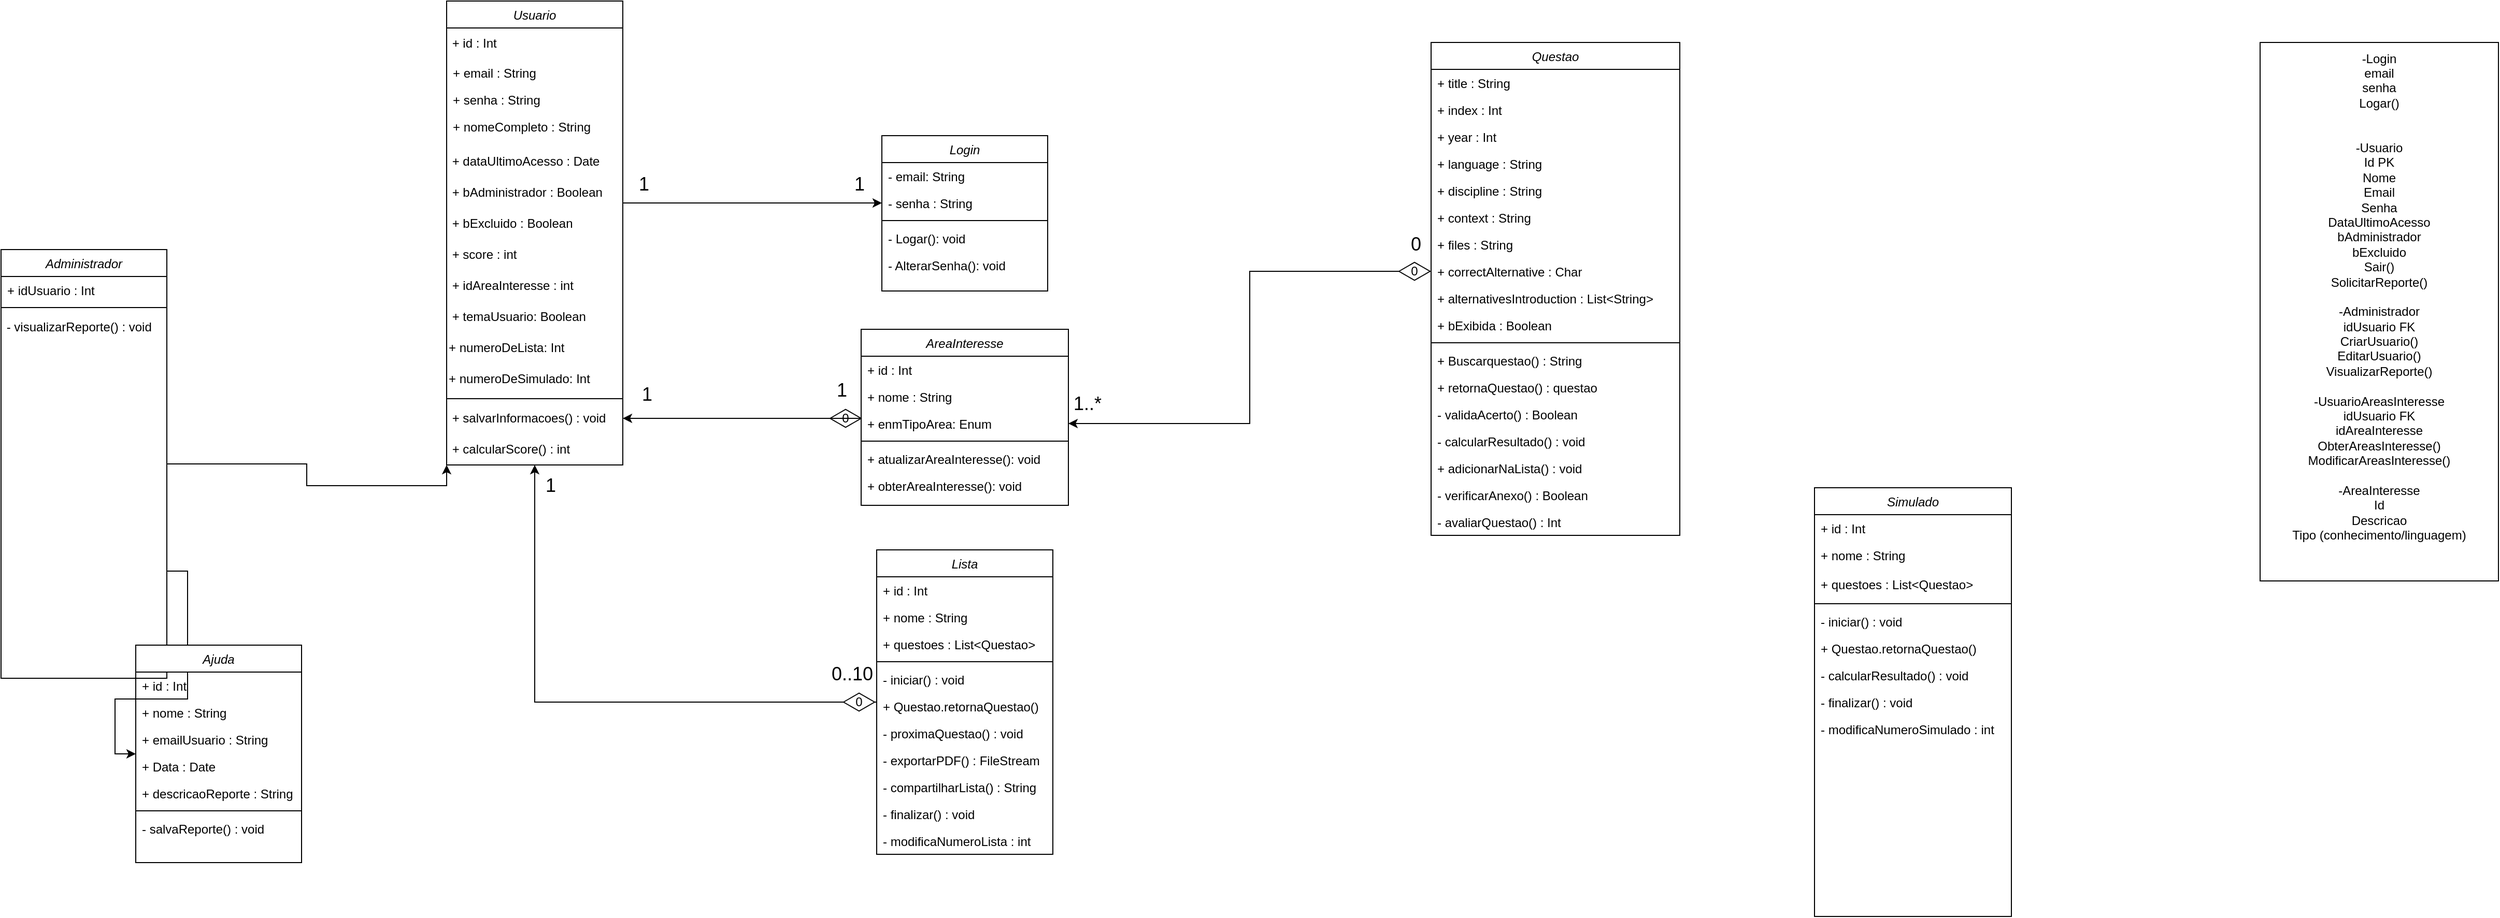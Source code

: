 <mxfile version="26.2.14">
  <diagram id="C5RBs43oDa-KdzZeNtuy" name="Page-1">
    <mxGraphModel dx="2537" dy="387" grid="1" gridSize="10" guides="1" tooltips="1" connect="1" arrows="1" fold="1" page="1" pageScale="1" pageWidth="827" pageHeight="1169" math="0" shadow="0">
      <root>
        <mxCell id="WIyWlLk6GJQsqaUBKTNV-0" />
        <mxCell id="WIyWlLk6GJQsqaUBKTNV-1" parent="WIyWlLk6GJQsqaUBKTNV-0" />
        <mxCell id="c03Vbg7cdXfMLgZm8cjn-12" style="edgeStyle=orthogonalEdgeStyle;rounded=0;orthogonalLoop=1;jettySize=auto;html=1;entryX=0;entryY=0.5;entryDx=0;entryDy=0;" edge="1" parent="WIyWlLk6GJQsqaUBKTNV-1" source="zkfFHV4jXpPFQw0GAbJ--0" target="qV7Jv20aMx51wb-Dibgy-13">
          <mxGeometry relative="1" as="geometry">
            <mxPoint x="-810" y="205" as="targetPoint" />
            <Array as="points">
              <mxPoint x="-950" y="205" />
              <mxPoint x="-950" y="205" />
            </Array>
          </mxGeometry>
        </mxCell>
        <mxCell id="c03Vbg7cdXfMLgZm8cjn-13" value="&lt;font style=&quot;font-size: 18px;&quot;&gt;1&lt;/font&gt;" style="edgeLabel;html=1;align=center;verticalAlign=middle;resizable=0;points=[];" vertex="1" connectable="0" parent="c03Vbg7cdXfMLgZm8cjn-12">
          <mxGeometry x="0.764" y="-3" relative="1" as="geometry">
            <mxPoint x="7" y="-21" as="offset" />
          </mxGeometry>
        </mxCell>
        <mxCell id="zkfFHV4jXpPFQw0GAbJ--0" value="Usuario" style="swimlane;fontStyle=2;align=center;verticalAlign=top;childLayout=stackLayout;horizontal=1;startSize=26;horizontalStack=0;resizeParent=1;resizeLast=0;collapsible=1;marginBottom=0;rounded=0;shadow=0;strokeWidth=1;" parent="WIyWlLk6GJQsqaUBKTNV-1" vertex="1">
          <mxGeometry x="-1180" y="10" width="170" height="448" as="geometry">
            <mxRectangle x="230" y="140" width="160" height="26" as="alternateBounds" />
          </mxGeometry>
        </mxCell>
        <mxCell id="qV7Jv20aMx51wb-Dibgy-1" value="&amp;nbsp;+ id : Int" style="text;html=1;align=left;verticalAlign=middle;whiteSpace=wrap;rounded=0;" parent="zkfFHV4jXpPFQw0GAbJ--0" vertex="1">
          <mxGeometry y="26" width="170" height="30" as="geometry" />
        </mxCell>
        <mxCell id="zkfFHV4jXpPFQw0GAbJ--1" value="+ email : String" style="text;align=left;verticalAlign=top;spacingLeft=4;spacingRight=4;overflow=hidden;rotatable=0;points=[[0,0.5],[1,0.5]];portConstraint=eastwest;" parent="zkfFHV4jXpPFQw0GAbJ--0" vertex="1">
          <mxGeometry y="56" width="170" height="26" as="geometry" />
        </mxCell>
        <mxCell id="zkfFHV4jXpPFQw0GAbJ--2" value="+ senha : String" style="text;align=left;verticalAlign=top;spacingLeft=4;spacingRight=4;overflow=hidden;rotatable=0;points=[[0,0.5],[1,0.5]];portConstraint=eastwest;rounded=0;shadow=0;html=0;" parent="zkfFHV4jXpPFQw0GAbJ--0" vertex="1">
          <mxGeometry y="82" width="170" height="26" as="geometry" />
        </mxCell>
        <mxCell id="zkfFHV4jXpPFQw0GAbJ--3" value="+ nomeCompleto : String" style="text;align=left;verticalAlign=top;spacingLeft=4;spacingRight=4;overflow=hidden;rotatable=0;points=[[0,0.5],[1,0.5]];portConstraint=eastwest;rounded=0;shadow=0;html=0;" parent="zkfFHV4jXpPFQw0GAbJ--0" vertex="1">
          <mxGeometry y="108" width="170" height="32" as="geometry" />
        </mxCell>
        <mxCell id="qV7Jv20aMx51wb-Dibgy-7" value="&amp;nbsp;+ dataUltimoAcesso : Date" style="text;html=1;align=left;verticalAlign=middle;whiteSpace=wrap;rounded=0;" parent="zkfFHV4jXpPFQw0GAbJ--0" vertex="1">
          <mxGeometry y="140" width="170" height="30" as="geometry" />
        </mxCell>
        <mxCell id="qV7Jv20aMx51wb-Dibgy-8" value="&amp;nbsp;+ bAdministrador : Boolean" style="text;html=1;align=left;verticalAlign=middle;whiteSpace=wrap;rounded=0;" parent="zkfFHV4jXpPFQw0GAbJ--0" vertex="1">
          <mxGeometry y="170" width="170" height="30" as="geometry" />
        </mxCell>
        <mxCell id="qV7Jv20aMx51wb-Dibgy-9" value="&amp;nbsp;+ bExcluido : Boolean" style="text;html=1;align=left;verticalAlign=middle;whiteSpace=wrap;rounded=0;" parent="zkfFHV4jXpPFQw0GAbJ--0" vertex="1">
          <mxGeometry y="200" width="170" height="30" as="geometry" />
        </mxCell>
        <mxCell id="nvasFHb4Qg3l4fAu3OuT-20" value="&amp;nbsp;+ score : int" style="text;html=1;align=left;verticalAlign=middle;whiteSpace=wrap;rounded=0;" parent="zkfFHV4jXpPFQw0GAbJ--0" vertex="1">
          <mxGeometry y="230" width="170" height="30" as="geometry" />
        </mxCell>
        <mxCell id="nvasFHb4Qg3l4fAu3OuT-32" value="&amp;nbsp;+ idAreaInteresse : int" style="text;html=1;align=left;verticalAlign=middle;whiteSpace=wrap;rounded=0;" parent="zkfFHV4jXpPFQw0GAbJ--0" vertex="1">
          <mxGeometry y="260" width="170" height="30" as="geometry" />
        </mxCell>
        <mxCell id="c03Vbg7cdXfMLgZm8cjn-0" value="&amp;nbsp;+ temaUsuario: Boolean" style="text;html=1;align=left;verticalAlign=middle;whiteSpace=wrap;rounded=0;" vertex="1" parent="zkfFHV4jXpPFQw0GAbJ--0">
          <mxGeometry y="290" width="170" height="30" as="geometry" />
        </mxCell>
        <mxCell id="c03Vbg7cdXfMLgZm8cjn-41" value="+ numeroDeLista: Int" style="text;html=1;align=left;verticalAlign=middle;whiteSpace=wrap;rounded=0;" vertex="1" parent="zkfFHV4jXpPFQw0GAbJ--0">
          <mxGeometry y="320" width="170" height="30" as="geometry" />
        </mxCell>
        <mxCell id="c03Vbg7cdXfMLgZm8cjn-42" value="+ numeroDeSimulado: Int" style="text;html=1;align=left;verticalAlign=middle;whiteSpace=wrap;rounded=0;" vertex="1" parent="zkfFHV4jXpPFQw0GAbJ--0">
          <mxGeometry y="350" width="170" height="30" as="geometry" />
        </mxCell>
        <mxCell id="zkfFHV4jXpPFQw0GAbJ--4" value="" style="line;html=1;strokeWidth=1;align=left;verticalAlign=middle;spacingTop=-1;spacingLeft=3;spacingRight=3;rotatable=0;labelPosition=right;points=[];portConstraint=eastwest;" parent="zkfFHV4jXpPFQw0GAbJ--0" vertex="1">
          <mxGeometry y="380" width="170" height="8" as="geometry" />
        </mxCell>
        <mxCell id="c03Vbg7cdXfMLgZm8cjn-8" value="&amp;nbsp;+ salvarInformacoes() : void" style="text;strokeColor=none;align=left;fillColor=none;html=1;verticalAlign=middle;whiteSpace=wrap;rounded=0;" vertex="1" parent="zkfFHV4jXpPFQw0GAbJ--0">
          <mxGeometry y="388" width="170" height="30" as="geometry" />
        </mxCell>
        <mxCell id="nvasFHb4Qg3l4fAu3OuT-42" value="&amp;nbsp;+ calcularScore() : int" style="text;strokeColor=none;align=left;fillColor=none;html=1;verticalAlign=middle;whiteSpace=wrap;rounded=0;" parent="zkfFHV4jXpPFQw0GAbJ--0" vertex="1">
          <mxGeometry y="418" width="170" height="30" as="geometry" />
        </mxCell>
        <mxCell id="qV7Jv20aMx51wb-Dibgy-11" value="Login" style="swimlane;fontStyle=2;align=center;verticalAlign=top;childLayout=stackLayout;horizontal=1;startSize=26;horizontalStack=0;resizeParent=1;resizeLast=0;collapsible=1;marginBottom=0;rounded=0;shadow=0;strokeWidth=1;" parent="WIyWlLk6GJQsqaUBKTNV-1" vertex="1">
          <mxGeometry x="-760" y="140" width="160" height="150" as="geometry">
            <mxRectangle x="230" y="140" width="160" height="26" as="alternateBounds" />
          </mxGeometry>
        </mxCell>
        <mxCell id="qV7Jv20aMx51wb-Dibgy-12" value="- email: String" style="text;align=left;verticalAlign=top;spacingLeft=4;spacingRight=4;overflow=hidden;rotatable=0;points=[[0,0.5],[1,0.5]];portConstraint=eastwest;" parent="qV7Jv20aMx51wb-Dibgy-11" vertex="1">
          <mxGeometry y="26" width="160" height="26" as="geometry" />
        </mxCell>
        <mxCell id="qV7Jv20aMx51wb-Dibgy-13" value="- senha : String" style="text;align=left;verticalAlign=top;spacingLeft=4;spacingRight=4;overflow=hidden;rotatable=0;points=[[0,0.5],[1,0.5]];portConstraint=eastwest;rounded=0;shadow=0;html=0;" parent="qV7Jv20aMx51wb-Dibgy-11" vertex="1">
          <mxGeometry y="52" width="160" height="26" as="geometry" />
        </mxCell>
        <mxCell id="qV7Jv20aMx51wb-Dibgy-24" value="" style="line;html=1;strokeWidth=1;align=left;verticalAlign=middle;spacingTop=-1;spacingLeft=3;spacingRight=3;rotatable=0;labelPosition=right;points=[];portConstraint=eastwest;" parent="qV7Jv20aMx51wb-Dibgy-11" vertex="1">
          <mxGeometry y="78" width="160" height="8" as="geometry" />
        </mxCell>
        <mxCell id="qV7Jv20aMx51wb-Dibgy-25" value="- Logar(): void" style="text;align=left;verticalAlign=top;spacingLeft=4;spacingRight=4;overflow=hidden;rotatable=0;points=[[0,0.5],[1,0.5]];portConstraint=eastwest;" parent="qV7Jv20aMx51wb-Dibgy-11" vertex="1">
          <mxGeometry y="86" width="160" height="26" as="geometry" />
        </mxCell>
        <mxCell id="qV7Jv20aMx51wb-Dibgy-36" value="- AlterarSenha(): void" style="text;align=left;verticalAlign=top;spacingLeft=4;spacingRight=4;overflow=hidden;rotatable=0;points=[[0,0.5],[1,0.5]];portConstraint=eastwest;" parent="qV7Jv20aMx51wb-Dibgy-11" vertex="1">
          <mxGeometry y="112" width="160" height="26" as="geometry" />
        </mxCell>
        <mxCell id="t_7tJUlSHLkXZCwPJLof-0" value="&lt;div&gt;-Login&lt;/div&gt;&lt;div&gt;email&lt;/div&gt;&lt;div&gt;senha&lt;/div&gt;&lt;div&gt;Logar()&lt;/div&gt;&lt;div&gt;&lt;br&gt;&lt;/div&gt;&lt;div&gt;&lt;br&gt;&lt;/div&gt;&lt;div&gt;-Usuario&lt;/div&gt;&lt;div&gt;Id PK&lt;/div&gt;&lt;div&gt;Nome&lt;/div&gt;&lt;div&gt;Email&lt;/div&gt;&lt;div&gt;Senha&lt;/div&gt;&lt;div&gt;DataUltimoAcesso&lt;/div&gt;&lt;div&gt;bAdministrador&lt;/div&gt;&lt;div&gt;bExcluido&lt;/div&gt;&lt;div&gt;Sair()&lt;/div&gt;&lt;div&gt;SolicitarReporte()&lt;/div&gt;&lt;div&gt;&lt;br&gt;&lt;/div&gt;&lt;div&gt;-Administrador&lt;/div&gt;&lt;div&gt;idUsuario FK&lt;/div&gt;&lt;div&gt;CriarUsuario()&lt;/div&gt;&lt;div&gt;EditarUsuario()&lt;/div&gt;&lt;div&gt;VisualizarReporte()&lt;/div&gt;&lt;div&gt;&lt;br&gt;&lt;/div&gt;&lt;div&gt;-UsuarioAreasInteresse&lt;/div&gt;&lt;div&gt;idUsuario FK&lt;/div&gt;&lt;div&gt;idAreaInteresse&lt;/div&gt;&lt;div&gt;ObterAreasInteresse()&lt;/div&gt;&lt;div&gt;ModificarAreasInteresse()&lt;/div&gt;&lt;div&gt;&lt;br&gt;&lt;/div&gt;&lt;div&gt;-AreaInteresse&lt;/div&gt;&lt;div&gt;Id&lt;/div&gt;&lt;div&gt;Descricao&lt;/div&gt;&lt;div&gt;Tipo (conhecimento/linguagem)&lt;/div&gt;&lt;div&gt;&lt;br&gt;&lt;/div&gt;&lt;div&gt;&lt;br&gt;&lt;/div&gt;" style="rounded=0;whiteSpace=wrap;html=1;" parent="WIyWlLk6GJQsqaUBKTNV-1" vertex="1">
          <mxGeometry x="570" y="50" width="230" height="520" as="geometry" />
        </mxCell>
        <mxCell id="qV7Jv20aMx51wb-Dibgy-91" style="edgeStyle=orthogonalEdgeStyle;rounded=0;orthogonalLoop=1;jettySize=auto;html=1;exitX=1;exitY=0.5;exitDx=0;exitDy=0;entryX=0;entryY=1;entryDx=0;entryDy=0;" parent="WIyWlLk6GJQsqaUBKTNV-1" source="qV7Jv20aMx51wb-Dibgy-28" target="zkfFHV4jXpPFQw0GAbJ--0" edge="1">
          <mxGeometry relative="1" as="geometry" />
        </mxCell>
        <mxCell id="qV7Jv20aMx51wb-Dibgy-92" style="edgeStyle=orthogonalEdgeStyle;rounded=0;orthogonalLoop=1;jettySize=auto;html=1;exitX=1;exitY=0.75;exitDx=0;exitDy=0;entryX=0;entryY=0.5;entryDx=0;entryDy=0;" parent="WIyWlLk6GJQsqaUBKTNV-1" source="qV7Jv20aMx51wb-Dibgy-28" target="qV7Jv20aMx51wb-Dibgy-75" edge="1">
          <mxGeometry relative="1" as="geometry" />
        </mxCell>
        <mxCell id="qV7Jv20aMx51wb-Dibgy-28" value="Administrador" style="swimlane;fontStyle=2;align=center;verticalAlign=top;childLayout=stackLayout;horizontal=1;startSize=26;horizontalStack=0;resizeParent=1;resizeLast=0;collapsible=1;marginBottom=0;rounded=0;shadow=0;strokeWidth=1;" parent="WIyWlLk6GJQsqaUBKTNV-1" vertex="1">
          <mxGeometry x="-1610" y="250" width="160" height="414" as="geometry">
            <mxRectangle x="230" y="140" width="160" height="26" as="alternateBounds" />
          </mxGeometry>
        </mxCell>
        <mxCell id="qV7Jv20aMx51wb-Dibgy-29" value="+ idUsuario : Int" style="text;align=left;verticalAlign=top;spacingLeft=4;spacingRight=4;overflow=hidden;rotatable=0;points=[[0,0.5],[1,0.5]];portConstraint=eastwest;" parent="qV7Jv20aMx51wb-Dibgy-28" vertex="1">
          <mxGeometry y="26" width="160" height="26" as="geometry" />
        </mxCell>
        <mxCell id="qV7Jv20aMx51wb-Dibgy-32" value="" style="line;html=1;strokeWidth=1;align=left;verticalAlign=middle;spacingTop=-1;spacingLeft=3;spacingRight=3;rotatable=0;labelPosition=right;points=[];portConstraint=eastwest;" parent="qV7Jv20aMx51wb-Dibgy-28" vertex="1">
          <mxGeometry y="52" width="160" height="8" as="geometry" />
        </mxCell>
        <mxCell id="qV7Jv20aMx51wb-Dibgy-34" value="&lt;span style=&quot;text-wrap-mode: nowrap;&quot;&gt;&amp;nbsp;- visualizarReporte() : void&lt;/span&gt;" style="text;html=1;align=left;verticalAlign=middle;whiteSpace=wrap;rounded=0;" parent="qV7Jv20aMx51wb-Dibgy-28" vertex="1">
          <mxGeometry y="60" width="160" height="30" as="geometry" />
        </mxCell>
        <mxCell id="c03Vbg7cdXfMLgZm8cjn-46" style="edgeStyle=orthogonalEdgeStyle;rounded=0;orthogonalLoop=1;jettySize=auto;html=1;entryX=0.5;entryY=1;entryDx=0;entryDy=0;" edge="1" parent="WIyWlLk6GJQsqaUBKTNV-1" source="qV7Jv20aMx51wb-Dibgy-37" target="nvasFHb4Qg3l4fAu3OuT-42">
          <mxGeometry relative="1" as="geometry" />
        </mxCell>
        <mxCell id="c03Vbg7cdXfMLgZm8cjn-49" value="&lt;font style=&quot;font-size: 18px;&quot;&gt;1&lt;/font&gt;" style="edgeLabel;html=1;align=center;verticalAlign=middle;resizable=0;points=[];" vertex="1" connectable="0" parent="c03Vbg7cdXfMLgZm8cjn-46">
          <mxGeometry x="0.936" relative="1" as="geometry">
            <mxPoint x="15" y="2" as="offset" />
          </mxGeometry>
        </mxCell>
        <mxCell id="c03Vbg7cdXfMLgZm8cjn-50" value="&lt;font style=&quot;font-size: 18px;&quot;&gt;0..10&lt;/font&gt;" style="edgeLabel;html=1;align=center;verticalAlign=middle;resizable=0;points=[];" vertex="1" connectable="0" parent="c03Vbg7cdXfMLgZm8cjn-46">
          <mxGeometry x="-0.737" y="-1" relative="1" as="geometry">
            <mxPoint x="49" y="-26" as="offset" />
          </mxGeometry>
        </mxCell>
        <mxCell id="qV7Jv20aMx51wb-Dibgy-37" value="Lista" style="swimlane;fontStyle=2;align=center;verticalAlign=top;childLayout=stackLayout;horizontal=1;startSize=26;horizontalStack=0;resizeParent=1;resizeLast=0;collapsible=1;marginBottom=0;rounded=0;shadow=0;strokeWidth=1;" parent="WIyWlLk6GJQsqaUBKTNV-1" vertex="1">
          <mxGeometry x="-765" y="540" width="170" height="294" as="geometry">
            <mxRectangle x="230" y="140" width="160" height="26" as="alternateBounds" />
          </mxGeometry>
        </mxCell>
        <mxCell id="c03Vbg7cdXfMLgZm8cjn-5" value="+ id : Int" style="text;align=left;verticalAlign=top;spacingLeft=4;spacingRight=4;overflow=hidden;rotatable=0;points=[[0,0.5],[1,0.5]];portConstraint=eastwest;" vertex="1" parent="qV7Jv20aMx51wb-Dibgy-37">
          <mxGeometry y="26" width="170" height="26" as="geometry" />
        </mxCell>
        <mxCell id="qV7Jv20aMx51wb-Dibgy-39" value="+ nome : String" style="text;align=left;verticalAlign=top;spacingLeft=4;spacingRight=4;overflow=hidden;rotatable=0;points=[[0,0.5],[1,0.5]];portConstraint=eastwest;rounded=0;shadow=0;html=0;" parent="qV7Jv20aMx51wb-Dibgy-37" vertex="1">
          <mxGeometry y="52" width="170" height="26" as="geometry" />
        </mxCell>
        <mxCell id="nvasFHb4Qg3l4fAu3OuT-1" value="+ questoes : List&lt;Questao&gt;" style="text;align=left;verticalAlign=top;spacingLeft=4;spacingRight=4;overflow=hidden;rotatable=0;points=[[0,0.5],[1,0.5]];portConstraint=eastwest;rounded=0;shadow=0;html=0;" parent="qV7Jv20aMx51wb-Dibgy-37" vertex="1">
          <mxGeometry y="78" width="170" height="26" as="geometry" />
        </mxCell>
        <mxCell id="qV7Jv20aMx51wb-Dibgy-45" value="" style="line;html=1;strokeWidth=1;align=left;verticalAlign=middle;spacingTop=-1;spacingLeft=3;spacingRight=3;rotatable=0;labelPosition=right;points=[];portConstraint=eastwest;" parent="qV7Jv20aMx51wb-Dibgy-37" vertex="1">
          <mxGeometry y="104" width="170" height="8" as="geometry" />
        </mxCell>
        <mxCell id="qV7Jv20aMx51wb-Dibgy-61" value="- iniciar() : void" style="text;align=left;verticalAlign=top;spacingLeft=4;spacingRight=4;overflow=hidden;rotatable=0;points=[[0,0.5],[1,0.5]];portConstraint=eastwest;" parent="qV7Jv20aMx51wb-Dibgy-37" vertex="1">
          <mxGeometry y="112" width="170" height="26" as="geometry" />
        </mxCell>
        <mxCell id="nvasFHb4Qg3l4fAu3OuT-2" value="+ Questao.retornaQuestao()" style="text;align=left;verticalAlign=top;spacingLeft=4;spacingRight=4;overflow=hidden;rotatable=0;points=[[0,0.5],[1,0.5]];portConstraint=eastwest;" parent="qV7Jv20aMx51wb-Dibgy-37" vertex="1">
          <mxGeometry y="138" width="170" height="26" as="geometry" />
        </mxCell>
        <mxCell id="qV7Jv20aMx51wb-Dibgy-46" value="- proximaQuestao() : void" style="text;align=left;verticalAlign=top;spacingLeft=4;spacingRight=4;overflow=hidden;rotatable=0;points=[[0,0.5],[1,0.5]];portConstraint=eastwest;" parent="qV7Jv20aMx51wb-Dibgy-37" vertex="1">
          <mxGeometry y="164" width="170" height="26" as="geometry" />
        </mxCell>
        <mxCell id="qV7Jv20aMx51wb-Dibgy-47" value="- exportarPDF() : FileStream" style="text;align=left;verticalAlign=top;spacingLeft=4;spacingRight=4;overflow=hidden;rotatable=0;points=[[0,0.5],[1,0.5]];portConstraint=eastwest;" parent="qV7Jv20aMx51wb-Dibgy-37" vertex="1">
          <mxGeometry y="190" width="170" height="26" as="geometry" />
        </mxCell>
        <mxCell id="c03Vbg7cdXfMLgZm8cjn-1" value="- compartilharLista() : String" style="text;align=left;verticalAlign=top;spacingLeft=4;spacingRight=4;overflow=hidden;rotatable=0;points=[[0,0.5],[1,0.5]];portConstraint=eastwest;" vertex="1" parent="qV7Jv20aMx51wb-Dibgy-37">
          <mxGeometry y="216" width="170" height="26" as="geometry" />
        </mxCell>
        <mxCell id="qV7Jv20aMx51wb-Dibgy-62" value="- finalizar() : void" style="text;align=left;verticalAlign=top;spacingLeft=4;spacingRight=4;overflow=hidden;rotatable=0;points=[[0,0.5],[1,0.5]];portConstraint=eastwest;" parent="qV7Jv20aMx51wb-Dibgy-37" vertex="1">
          <mxGeometry y="242" width="170" height="26" as="geometry" />
        </mxCell>
        <mxCell id="c03Vbg7cdXfMLgZm8cjn-51" value="- modificaNumeroLista : int" style="text;align=left;verticalAlign=top;spacingLeft=4;spacingRight=4;overflow=hidden;rotatable=0;points=[[0,0.5],[1,0.5]];portConstraint=eastwest;" vertex="1" parent="qV7Jv20aMx51wb-Dibgy-37">
          <mxGeometry y="268" width="170" height="26" as="geometry" />
        </mxCell>
        <mxCell id="qV7Jv20aMx51wb-Dibgy-48" value="Simulado" style="swimlane;fontStyle=2;align=center;verticalAlign=top;childLayout=stackLayout;horizontal=1;startSize=26;horizontalStack=0;resizeParent=1;resizeLast=0;collapsible=1;marginBottom=0;rounded=0;shadow=0;strokeWidth=1;" parent="WIyWlLk6GJQsqaUBKTNV-1" vertex="1">
          <mxGeometry x="140" y="480" width="190" height="414" as="geometry">
            <mxRectangle x="230" y="140" width="160" height="26" as="alternateBounds" />
          </mxGeometry>
        </mxCell>
        <mxCell id="qV7Jv20aMx51wb-Dibgy-49" value="+ id : Int" style="text;align=left;verticalAlign=top;spacingLeft=4;spacingRight=4;overflow=hidden;rotatable=0;points=[[0,0.5],[1,0.5]];portConstraint=eastwest;" parent="qV7Jv20aMx51wb-Dibgy-48" vertex="1">
          <mxGeometry y="26" width="190" height="26" as="geometry" />
        </mxCell>
        <mxCell id="qV7Jv20aMx51wb-Dibgy-50" value="+ nome : String" style="text;align=left;verticalAlign=top;spacingLeft=4;spacingRight=4;overflow=hidden;rotatable=0;points=[[0,0.5],[1,0.5]];portConstraint=eastwest;rounded=0;shadow=0;html=0;" parent="qV7Jv20aMx51wb-Dibgy-48" vertex="1">
          <mxGeometry y="52" width="190" height="28" as="geometry" />
        </mxCell>
        <mxCell id="nvasFHb4Qg3l4fAu3OuT-0" value="+ questoes : List&lt;Questao&gt;" style="text;align=left;verticalAlign=top;spacingLeft=4;spacingRight=4;overflow=hidden;rotatable=0;points=[[0,0.5],[1,0.5]];portConstraint=eastwest;rounded=0;shadow=0;html=0;" parent="qV7Jv20aMx51wb-Dibgy-48" vertex="1">
          <mxGeometry y="80" width="190" height="28" as="geometry" />
        </mxCell>
        <mxCell id="qV7Jv20aMx51wb-Dibgy-51" value="" style="line;html=1;strokeWidth=1;align=left;verticalAlign=middle;spacingTop=-1;spacingLeft=3;spacingRight=3;rotatable=0;labelPosition=right;points=[];portConstraint=eastwest;" parent="qV7Jv20aMx51wb-Dibgy-48" vertex="1">
          <mxGeometry y="108" width="190" height="8" as="geometry" />
        </mxCell>
        <mxCell id="qV7Jv20aMx51wb-Dibgy-53" value="- iniciar() : void" style="text;align=left;verticalAlign=top;spacingLeft=4;spacingRight=4;overflow=hidden;rotatable=0;points=[[0,0.5],[1,0.5]];portConstraint=eastwest;" parent="qV7Jv20aMx51wb-Dibgy-48" vertex="1">
          <mxGeometry y="116" width="190" height="26" as="geometry" />
        </mxCell>
        <mxCell id="qV7Jv20aMx51wb-Dibgy-52" value="+ Questao.retornaQuestao()" style="text;align=left;verticalAlign=top;spacingLeft=4;spacingRight=4;overflow=hidden;rotatable=0;points=[[0,0.5],[1,0.5]];portConstraint=eastwest;" parent="qV7Jv20aMx51wb-Dibgy-48" vertex="1">
          <mxGeometry y="142" width="190" height="26" as="geometry" />
        </mxCell>
        <mxCell id="qV7Jv20aMx51wb-Dibgy-55" value="- calcularResultado() : void" style="text;align=left;verticalAlign=top;spacingLeft=4;spacingRight=4;overflow=hidden;rotatable=0;points=[[0,0.5],[1,0.5]];portConstraint=eastwest;" parent="qV7Jv20aMx51wb-Dibgy-48" vertex="1">
          <mxGeometry y="168" width="190" height="26" as="geometry" />
        </mxCell>
        <mxCell id="qV7Jv20aMx51wb-Dibgy-54" value="- finalizar() : void" style="text;align=left;verticalAlign=top;spacingLeft=4;spacingRight=4;overflow=hidden;rotatable=0;points=[[0,0.5],[1,0.5]];portConstraint=eastwest;" parent="qV7Jv20aMx51wb-Dibgy-48" vertex="1">
          <mxGeometry y="194" width="190" height="26" as="geometry" />
        </mxCell>
        <mxCell id="c03Vbg7cdXfMLgZm8cjn-52" value="- modificaNumeroSimulado : int" style="text;align=left;verticalAlign=top;spacingLeft=4;spacingRight=4;overflow=hidden;rotatable=0;points=[[0,0.5],[1,0.5]];portConstraint=eastwest;" vertex="1" parent="qV7Jv20aMx51wb-Dibgy-48">
          <mxGeometry y="220" width="190" height="26" as="geometry" />
        </mxCell>
        <mxCell id="qV7Jv20aMx51wb-Dibgy-56" value="Questao" style="swimlane;fontStyle=2;align=center;verticalAlign=top;childLayout=stackLayout;horizontal=1;startSize=26;horizontalStack=0;resizeParent=1;resizeLast=0;collapsible=1;marginBottom=0;rounded=0;shadow=0;strokeWidth=1;" parent="WIyWlLk6GJQsqaUBKTNV-1" vertex="1">
          <mxGeometry x="-230" y="50" width="240" height="476" as="geometry">
            <mxRectangle x="230" y="140" width="160" height="26" as="alternateBounds" />
          </mxGeometry>
        </mxCell>
        <mxCell id="qV7Jv20aMx51wb-Dibgy-57" value="+ title : String" style="text;align=left;verticalAlign=top;spacingLeft=4;spacingRight=4;overflow=hidden;rotatable=0;points=[[0,0.5],[1,0.5]];portConstraint=eastwest;" parent="qV7Jv20aMx51wb-Dibgy-56" vertex="1">
          <mxGeometry y="26" width="240" height="26" as="geometry" />
        </mxCell>
        <mxCell id="qV7Jv20aMx51wb-Dibgy-58" value="+ index : Int" style="text;align=left;verticalAlign=top;spacingLeft=4;spacingRight=4;overflow=hidden;rotatable=0;points=[[0,0.5],[1,0.5]];portConstraint=eastwest;rounded=0;shadow=0;html=0;" parent="qV7Jv20aMx51wb-Dibgy-56" vertex="1">
          <mxGeometry y="52" width="240" height="26" as="geometry" />
        </mxCell>
        <mxCell id="qV7Jv20aMx51wb-Dibgy-64" value="+ year : Int" style="text;align=left;verticalAlign=top;spacingLeft=4;spacingRight=4;overflow=hidden;rotatable=0;points=[[0,0.5],[1,0.5]];portConstraint=eastwest;rounded=0;shadow=0;html=0;" parent="qV7Jv20aMx51wb-Dibgy-56" vertex="1">
          <mxGeometry y="78" width="240" height="26" as="geometry" />
        </mxCell>
        <mxCell id="qV7Jv20aMx51wb-Dibgy-65" value="+ language : String" style="text;align=left;verticalAlign=top;spacingLeft=4;spacingRight=4;overflow=hidden;rotatable=0;points=[[0,0.5],[1,0.5]];portConstraint=eastwest;rounded=0;shadow=0;html=0;" parent="qV7Jv20aMx51wb-Dibgy-56" vertex="1">
          <mxGeometry y="104" width="240" height="26" as="geometry" />
        </mxCell>
        <mxCell id="qV7Jv20aMx51wb-Dibgy-66" value="+ discipline : String" style="text;align=left;verticalAlign=top;spacingLeft=4;spacingRight=4;overflow=hidden;rotatable=0;points=[[0,0.5],[1,0.5]];portConstraint=eastwest;rounded=0;shadow=0;html=0;" parent="qV7Jv20aMx51wb-Dibgy-56" vertex="1">
          <mxGeometry y="130" width="240" height="26" as="geometry" />
        </mxCell>
        <mxCell id="nvasFHb4Qg3l4fAu3OuT-37" value="+ context : String" style="text;align=left;verticalAlign=top;spacingLeft=4;spacingRight=4;overflow=hidden;rotatable=0;points=[[0,0.5],[1,0.5]];portConstraint=eastwest;rounded=0;shadow=0;html=0;" parent="qV7Jv20aMx51wb-Dibgy-56" vertex="1">
          <mxGeometry y="156" width="240" height="26" as="geometry" />
        </mxCell>
        <mxCell id="nvasFHb4Qg3l4fAu3OuT-38" value="+ files : String" style="text;align=left;verticalAlign=top;spacingLeft=4;spacingRight=4;overflow=hidden;rotatable=0;points=[[0,0.5],[1,0.5]];portConstraint=eastwest;rounded=0;shadow=0;html=0;" parent="qV7Jv20aMx51wb-Dibgy-56" vertex="1">
          <mxGeometry y="182" width="240" height="26" as="geometry" />
        </mxCell>
        <mxCell id="c03Vbg7cdXfMLgZm8cjn-9" value="+ correctAlternative : Char" style="text;align=left;verticalAlign=top;spacingLeft=4;spacingRight=4;overflow=hidden;rotatable=0;points=[[0,0.5],[1,0.5]];portConstraint=eastwest;rounded=0;shadow=0;html=0;" vertex="1" parent="qV7Jv20aMx51wb-Dibgy-56">
          <mxGeometry y="208" width="240" height="26" as="geometry" />
        </mxCell>
        <mxCell id="c03Vbg7cdXfMLgZm8cjn-10" value="+ alternativesIntroduction : List&lt;String&gt;" style="text;align=left;verticalAlign=top;spacingLeft=4;spacingRight=4;overflow=hidden;rotatable=0;points=[[0,0.5],[1,0.5]];portConstraint=eastwest;rounded=0;shadow=0;html=0;" vertex="1" parent="qV7Jv20aMx51wb-Dibgy-56">
          <mxGeometry y="234" width="240" height="26" as="geometry" />
        </mxCell>
        <mxCell id="nvasFHb4Qg3l4fAu3OuT-40" value="+ bExibida : Boolean" style="text;align=left;verticalAlign=top;spacingLeft=4;spacingRight=4;overflow=hidden;rotatable=0;points=[[0,0.5],[1,0.5]];portConstraint=eastwest;rounded=0;shadow=0;html=0;" parent="qV7Jv20aMx51wb-Dibgy-56" vertex="1">
          <mxGeometry y="260" width="240" height="26" as="geometry" />
        </mxCell>
        <mxCell id="qV7Jv20aMx51wb-Dibgy-59" value="" style="line;html=1;strokeWidth=1;align=left;verticalAlign=middle;spacingTop=-1;spacingLeft=3;spacingRight=3;rotatable=0;labelPosition=right;points=[];portConstraint=eastwest;" parent="qV7Jv20aMx51wb-Dibgy-56" vertex="1">
          <mxGeometry y="286" width="240" height="8" as="geometry" />
        </mxCell>
        <mxCell id="nvasFHb4Qg3l4fAu3OuT-39" value="+ Buscarquestao() : String" style="text;align=left;verticalAlign=top;spacingLeft=4;spacingRight=4;overflow=hidden;rotatable=0;points=[[0,0.5],[1,0.5]];portConstraint=eastwest;" parent="qV7Jv20aMx51wb-Dibgy-56" vertex="1">
          <mxGeometry y="294" width="240" height="26" as="geometry" />
        </mxCell>
        <mxCell id="nvasFHb4Qg3l4fAu3OuT-4" value="+ retornaQuestao() : questao" style="text;align=left;verticalAlign=top;spacingLeft=4;spacingRight=4;overflow=hidden;rotatable=0;points=[[0,0.5],[1,0.5]];portConstraint=eastwest;" parent="qV7Jv20aMx51wb-Dibgy-56" vertex="1">
          <mxGeometry y="320" width="240" height="26" as="geometry" />
        </mxCell>
        <mxCell id="qV7Jv20aMx51wb-Dibgy-60" value="- validaAcerto() : Boolean" style="text;align=left;verticalAlign=top;spacingLeft=4;spacingRight=4;overflow=hidden;rotatable=0;points=[[0,0.5],[1,0.5]];portConstraint=eastwest;" parent="qV7Jv20aMx51wb-Dibgy-56" vertex="1">
          <mxGeometry y="346" width="240" height="26" as="geometry" />
        </mxCell>
        <mxCell id="qV7Jv20aMx51wb-Dibgy-63" value="- calcularResultado() : void" style="text;align=left;verticalAlign=top;spacingLeft=4;spacingRight=4;overflow=hidden;rotatable=0;points=[[0,0.5],[1,0.5]];portConstraint=eastwest;" parent="qV7Jv20aMx51wb-Dibgy-56" vertex="1">
          <mxGeometry y="372" width="240" height="26" as="geometry" />
        </mxCell>
        <mxCell id="nvasFHb4Qg3l4fAu3OuT-5" value="+ adicionarNaLista() : void" style="text;align=left;verticalAlign=top;spacingLeft=4;spacingRight=4;overflow=hidden;rotatable=0;points=[[0,0.5],[1,0.5]];portConstraint=eastwest;" parent="qV7Jv20aMx51wb-Dibgy-56" vertex="1">
          <mxGeometry y="398" width="240" height="26" as="geometry" />
        </mxCell>
        <mxCell id="nvasFHb4Qg3l4fAu3OuT-36" value="- verificarAnexo() : Boolean" style="text;align=left;verticalAlign=top;spacingLeft=4;spacingRight=4;overflow=hidden;rotatable=0;points=[[0,0.5],[1,0.5]];portConstraint=eastwest;" parent="qV7Jv20aMx51wb-Dibgy-56" vertex="1">
          <mxGeometry y="424" width="240" height="26" as="geometry" />
        </mxCell>
        <mxCell id="c03Vbg7cdXfMLgZm8cjn-2" value="- avaliarQuestao() : Int" style="text;align=left;verticalAlign=top;spacingLeft=4;spacingRight=4;overflow=hidden;rotatable=0;points=[[0,0.5],[1,0.5]];portConstraint=eastwest;" vertex="1" parent="qV7Jv20aMx51wb-Dibgy-56">
          <mxGeometry y="450" width="240" height="26" as="geometry" />
        </mxCell>
        <mxCell id="qV7Jv20aMx51wb-Dibgy-67" value="AreaInteresse" style="swimlane;fontStyle=2;align=center;verticalAlign=top;childLayout=stackLayout;horizontal=1;startSize=26;horizontalStack=0;resizeParent=1;resizeLast=0;collapsible=1;marginBottom=0;rounded=0;shadow=0;strokeWidth=1;" parent="WIyWlLk6GJQsqaUBKTNV-1" vertex="1">
          <mxGeometry x="-780" y="327" width="200" height="170" as="geometry">
            <mxRectangle x="230" y="140" width="160" height="26" as="alternateBounds" />
          </mxGeometry>
        </mxCell>
        <mxCell id="qV7Jv20aMx51wb-Dibgy-68" value="+ id : Int" style="text;align=left;verticalAlign=top;spacingLeft=4;spacingRight=4;overflow=hidden;rotatable=0;points=[[0,0.5],[1,0.5]];portConstraint=eastwest;" parent="qV7Jv20aMx51wb-Dibgy-67" vertex="1">
          <mxGeometry y="26" width="200" height="26" as="geometry" />
        </mxCell>
        <mxCell id="qV7Jv20aMx51wb-Dibgy-69" value="+ nome : String" style="text;align=left;verticalAlign=top;spacingLeft=4;spacingRight=4;overflow=hidden;rotatable=0;points=[[0,0.5],[1,0.5]];portConstraint=eastwest;rounded=0;shadow=0;html=0;" parent="qV7Jv20aMx51wb-Dibgy-67" vertex="1">
          <mxGeometry y="52" width="200" height="26" as="geometry" />
        </mxCell>
        <mxCell id="nvasFHb4Qg3l4fAu3OuT-33" value="+ enmTipoArea: Enum" style="text;align=left;verticalAlign=top;spacingLeft=4;spacingRight=4;overflow=hidden;rotatable=0;points=[[0,0.5],[1,0.5]];portConstraint=eastwest;rounded=0;shadow=0;html=0;" parent="qV7Jv20aMx51wb-Dibgy-67" vertex="1">
          <mxGeometry y="78" width="200" height="26" as="geometry" />
        </mxCell>
        <mxCell id="qV7Jv20aMx51wb-Dibgy-70" value="" style="line;html=1;strokeWidth=1;align=left;verticalAlign=middle;spacingTop=-1;spacingLeft=3;spacingRight=3;rotatable=0;labelPosition=right;points=[];portConstraint=eastwest;" parent="qV7Jv20aMx51wb-Dibgy-67" vertex="1">
          <mxGeometry y="104" width="200" height="8" as="geometry" />
        </mxCell>
        <mxCell id="qV7Jv20aMx51wb-Dibgy-71" value="+ atualizarAreaInteresse(): void" style="text;align=left;verticalAlign=top;spacingLeft=4;spacingRight=4;overflow=hidden;rotatable=0;points=[[0,0.5],[1,0.5]];portConstraint=eastwest;" parent="qV7Jv20aMx51wb-Dibgy-67" vertex="1">
          <mxGeometry y="112" width="200" height="26" as="geometry" />
        </mxCell>
        <mxCell id="nvasFHb4Qg3l4fAu3OuT-44" value="+ obterAreaInteresse(): void" style="text;align=left;verticalAlign=top;spacingLeft=4;spacingRight=4;overflow=hidden;rotatable=0;points=[[0,0.5],[1,0.5]];portConstraint=eastwest;" parent="qV7Jv20aMx51wb-Dibgy-67" vertex="1">
          <mxGeometry y="138" width="200" height="26" as="geometry" />
        </mxCell>
        <mxCell id="qV7Jv20aMx51wb-Dibgy-75" value="Ajuda" style="swimlane;fontStyle=2;align=center;verticalAlign=top;childLayout=stackLayout;horizontal=1;startSize=26;horizontalStack=0;resizeParent=1;resizeLast=0;collapsible=1;marginBottom=0;rounded=0;shadow=0;strokeWidth=1;" parent="WIyWlLk6GJQsqaUBKTNV-1" vertex="1">
          <mxGeometry x="-1480" y="632" width="160" height="210" as="geometry">
            <mxRectangle x="230" y="140" width="160" height="26" as="alternateBounds" />
          </mxGeometry>
        </mxCell>
        <mxCell id="qV7Jv20aMx51wb-Dibgy-76" value="+ id : Int" style="text;align=left;verticalAlign=top;spacingLeft=4;spacingRight=4;overflow=hidden;rotatable=0;points=[[0,0.5],[1,0.5]];portConstraint=eastwest;" parent="qV7Jv20aMx51wb-Dibgy-75" vertex="1">
          <mxGeometry y="26" width="160" height="26" as="geometry" />
        </mxCell>
        <mxCell id="qV7Jv20aMx51wb-Dibgy-77" value="+ nome : String" style="text;align=left;verticalAlign=top;spacingLeft=4;spacingRight=4;overflow=hidden;rotatable=0;points=[[0,0.5],[1,0.5]];portConstraint=eastwest;rounded=0;shadow=0;html=0;" parent="qV7Jv20aMx51wb-Dibgy-75" vertex="1">
          <mxGeometry y="52" width="160" height="26" as="geometry" />
        </mxCell>
        <mxCell id="qV7Jv20aMx51wb-Dibgy-85" value="+ emailUsuario : String" style="text;align=left;verticalAlign=top;spacingLeft=4;spacingRight=4;overflow=hidden;rotatable=0;points=[[0,0.5],[1,0.5]];portConstraint=eastwest;rounded=0;shadow=0;html=0;" parent="qV7Jv20aMx51wb-Dibgy-75" vertex="1">
          <mxGeometry y="78" width="160" height="26" as="geometry" />
        </mxCell>
        <mxCell id="qV7Jv20aMx51wb-Dibgy-86" value="+ Data : Date" style="text;align=left;verticalAlign=top;spacingLeft=4;spacingRight=4;overflow=hidden;rotatable=0;points=[[0,0.5],[1,0.5]];portConstraint=eastwest;rounded=0;shadow=0;html=0;" parent="qV7Jv20aMx51wb-Dibgy-75" vertex="1">
          <mxGeometry y="104" width="160" height="26" as="geometry" />
        </mxCell>
        <mxCell id="c03Vbg7cdXfMLgZm8cjn-4" value="+ descricaoReporte : String" style="text;align=left;verticalAlign=top;spacingLeft=4;spacingRight=4;overflow=hidden;rotatable=0;points=[[0,0.5],[1,0.5]];portConstraint=eastwest;rounded=0;shadow=0;html=0;" vertex="1" parent="qV7Jv20aMx51wb-Dibgy-75">
          <mxGeometry y="130" width="160" height="26" as="geometry" />
        </mxCell>
        <mxCell id="qV7Jv20aMx51wb-Dibgy-78" value="" style="line;html=1;strokeWidth=1;align=left;verticalAlign=middle;spacingTop=-1;spacingLeft=3;spacingRight=3;rotatable=0;labelPosition=right;points=[];portConstraint=eastwest;" parent="qV7Jv20aMx51wb-Dibgy-75" vertex="1">
          <mxGeometry y="156" width="160" height="8" as="geometry" />
        </mxCell>
        <mxCell id="c03Vbg7cdXfMLgZm8cjn-3" value="- salvaReporte() : void" style="text;align=left;verticalAlign=top;spacingLeft=4;spacingRight=4;overflow=hidden;rotatable=0;points=[[0,0.5],[1,0.5]];portConstraint=eastwest;" vertex="1" parent="qV7Jv20aMx51wb-Dibgy-75">
          <mxGeometry y="164" width="160" height="26" as="geometry" />
        </mxCell>
        <mxCell id="c03Vbg7cdXfMLgZm8cjn-14" value="&lt;font style=&quot;font-size: 18px;&quot;&gt;1&lt;/font&gt;" style="edgeLabel;html=1;align=center;verticalAlign=middle;resizable=0;points=[];" vertex="1" connectable="0" parent="WIyWlLk6GJQsqaUBKTNV-1">
          <mxGeometry x="-989.998" y="187.003" as="geometry" />
        </mxCell>
        <mxCell id="c03Vbg7cdXfMLgZm8cjn-23" style="edgeStyle=orthogonalEdgeStyle;rounded=0;orthogonalLoop=1;jettySize=auto;html=1;entryX=1;entryY=0.5;entryDx=0;entryDy=0;" edge="1" parent="WIyWlLk6GJQsqaUBKTNV-1" source="c03Vbg7cdXfMLgZm8cjn-9" target="nvasFHb4Qg3l4fAu3OuT-33">
          <mxGeometry relative="1" as="geometry" />
        </mxCell>
        <mxCell id="c03Vbg7cdXfMLgZm8cjn-37" value="&lt;font style=&quot;font-size: 18px;&quot;&gt;0&lt;/font&gt;" style="edgeLabel;html=1;align=center;verticalAlign=middle;resizable=0;points=[];" vertex="1" connectable="0" parent="c03Vbg7cdXfMLgZm8cjn-23">
          <mxGeometry x="-0.882" y="2" relative="1" as="geometry">
            <mxPoint x="14" y="-28" as="offset" />
          </mxGeometry>
        </mxCell>
        <mxCell id="c03Vbg7cdXfMLgZm8cjn-38" value="&lt;font style=&quot;font-size: 18px;&quot;&gt;1..*&lt;/font&gt;" style="edgeLabel;html=1;align=center;verticalAlign=middle;resizable=0;points=[];" vertex="1" connectable="0" parent="c03Vbg7cdXfMLgZm8cjn-23">
          <mxGeometry x="0.944" y="-2" relative="1" as="geometry">
            <mxPoint x="4" y="-17" as="offset" />
          </mxGeometry>
        </mxCell>
        <mxCell id="c03Vbg7cdXfMLgZm8cjn-31" value="0" style="html=1;whiteSpace=wrap;aspect=fixed;shape=isoRectangle;fillColor=light-dark(#FFFFFF,#FFFFFF);" vertex="1" parent="WIyWlLk6GJQsqaUBKTNV-1">
          <mxGeometry x="-261" y="262" width="30" height="18" as="geometry" />
        </mxCell>
        <mxCell id="c03Vbg7cdXfMLgZm8cjn-43" value="" style="group" vertex="1" connectable="0" parent="WIyWlLk6GJQsqaUBKTNV-1">
          <mxGeometry x="-810" y="404" width="30" height="18" as="geometry" />
        </mxCell>
        <mxCell id="c03Vbg7cdXfMLgZm8cjn-32" value="0" style="html=1;whiteSpace=wrap;aspect=fixed;shape=isoRectangle;fillColor=light-dark(#FFFFFF,#FFFFFF);" vertex="1" parent="c03Vbg7cdXfMLgZm8cjn-43">
          <mxGeometry width="30" height="18" as="geometry" />
        </mxCell>
        <mxCell id="c03Vbg7cdXfMLgZm8cjn-34" style="edgeStyle=orthogonalEdgeStyle;rounded=0;orthogonalLoop=1;jettySize=auto;html=1;entryX=1;entryY=0.5;entryDx=0;entryDy=0;" edge="1" parent="WIyWlLk6GJQsqaUBKTNV-1" source="nvasFHb4Qg3l4fAu3OuT-33" target="c03Vbg7cdXfMLgZm8cjn-8">
          <mxGeometry relative="1" as="geometry">
            <Array as="points">
              <mxPoint x="-830" y="413" />
              <mxPoint x="-830" y="413" />
            </Array>
          </mxGeometry>
        </mxCell>
        <mxCell id="c03Vbg7cdXfMLgZm8cjn-35" value="&lt;font style=&quot;font-size: 18px;&quot;&gt;1&lt;/font&gt;" style="edgeLabel;html=1;align=center;verticalAlign=middle;resizable=0;points=[];" vertex="1" connectable="0" parent="c03Vbg7cdXfMLgZm8cjn-34">
          <mxGeometry x="0.894" y="-1" relative="1" as="geometry">
            <mxPoint x="11" y="-22" as="offset" />
          </mxGeometry>
        </mxCell>
        <mxCell id="c03Vbg7cdXfMLgZm8cjn-36" value="&lt;font style=&quot;font-size: 18px;&quot;&gt;1&lt;/font&gt;" style="edgeLabel;html=1;align=center;verticalAlign=middle;resizable=0;points=[];" vertex="1" connectable="0" parent="c03Vbg7cdXfMLgZm8cjn-34">
          <mxGeometry x="-0.699" y="-1" relative="1" as="geometry">
            <mxPoint x="15" y="-26" as="offset" />
          </mxGeometry>
        </mxCell>
        <mxCell id="c03Vbg7cdXfMLgZm8cjn-47" value="" style="group" vertex="1" connectable="0" parent="WIyWlLk6GJQsqaUBKTNV-1">
          <mxGeometry x="-797" y="678" width="30" height="18" as="geometry" />
        </mxCell>
        <mxCell id="c03Vbg7cdXfMLgZm8cjn-48" value="0" style="html=1;whiteSpace=wrap;aspect=fixed;shape=isoRectangle;fillColor=light-dark(#FFFFFF,#FFFFFF);" vertex="1" parent="c03Vbg7cdXfMLgZm8cjn-47">
          <mxGeometry width="30" height="18" as="geometry" />
        </mxCell>
      </root>
    </mxGraphModel>
  </diagram>
</mxfile>
